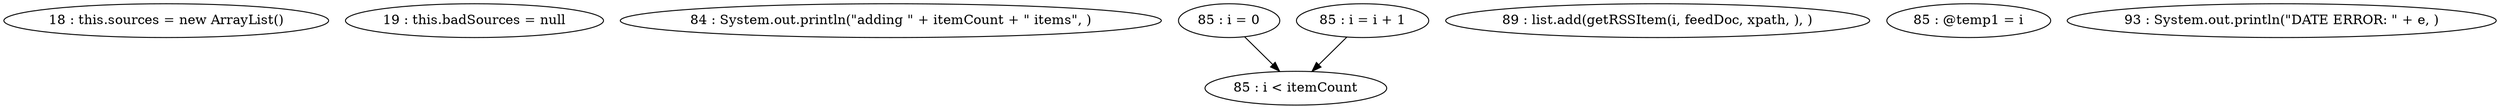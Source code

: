 digraph G {
"18 : this.sources = new ArrayList()"
"19 : this.badSources = null"
"84 : System.out.println(\"adding \" + itemCount + \" items\", )"
"85 : i = 0"
"85 : i = 0" -> "85 : i < itemCount"
"85 : i < itemCount"
"89 : list.add(getRSSItem(i, feedDoc, xpath, ), )"
"85 : @temp1 = i"
"85 : i = i + 1"
"85 : i = i + 1" -> "85 : i < itemCount"
"93 : System.out.println(\"DATE ERROR: \" + e, )"
}
